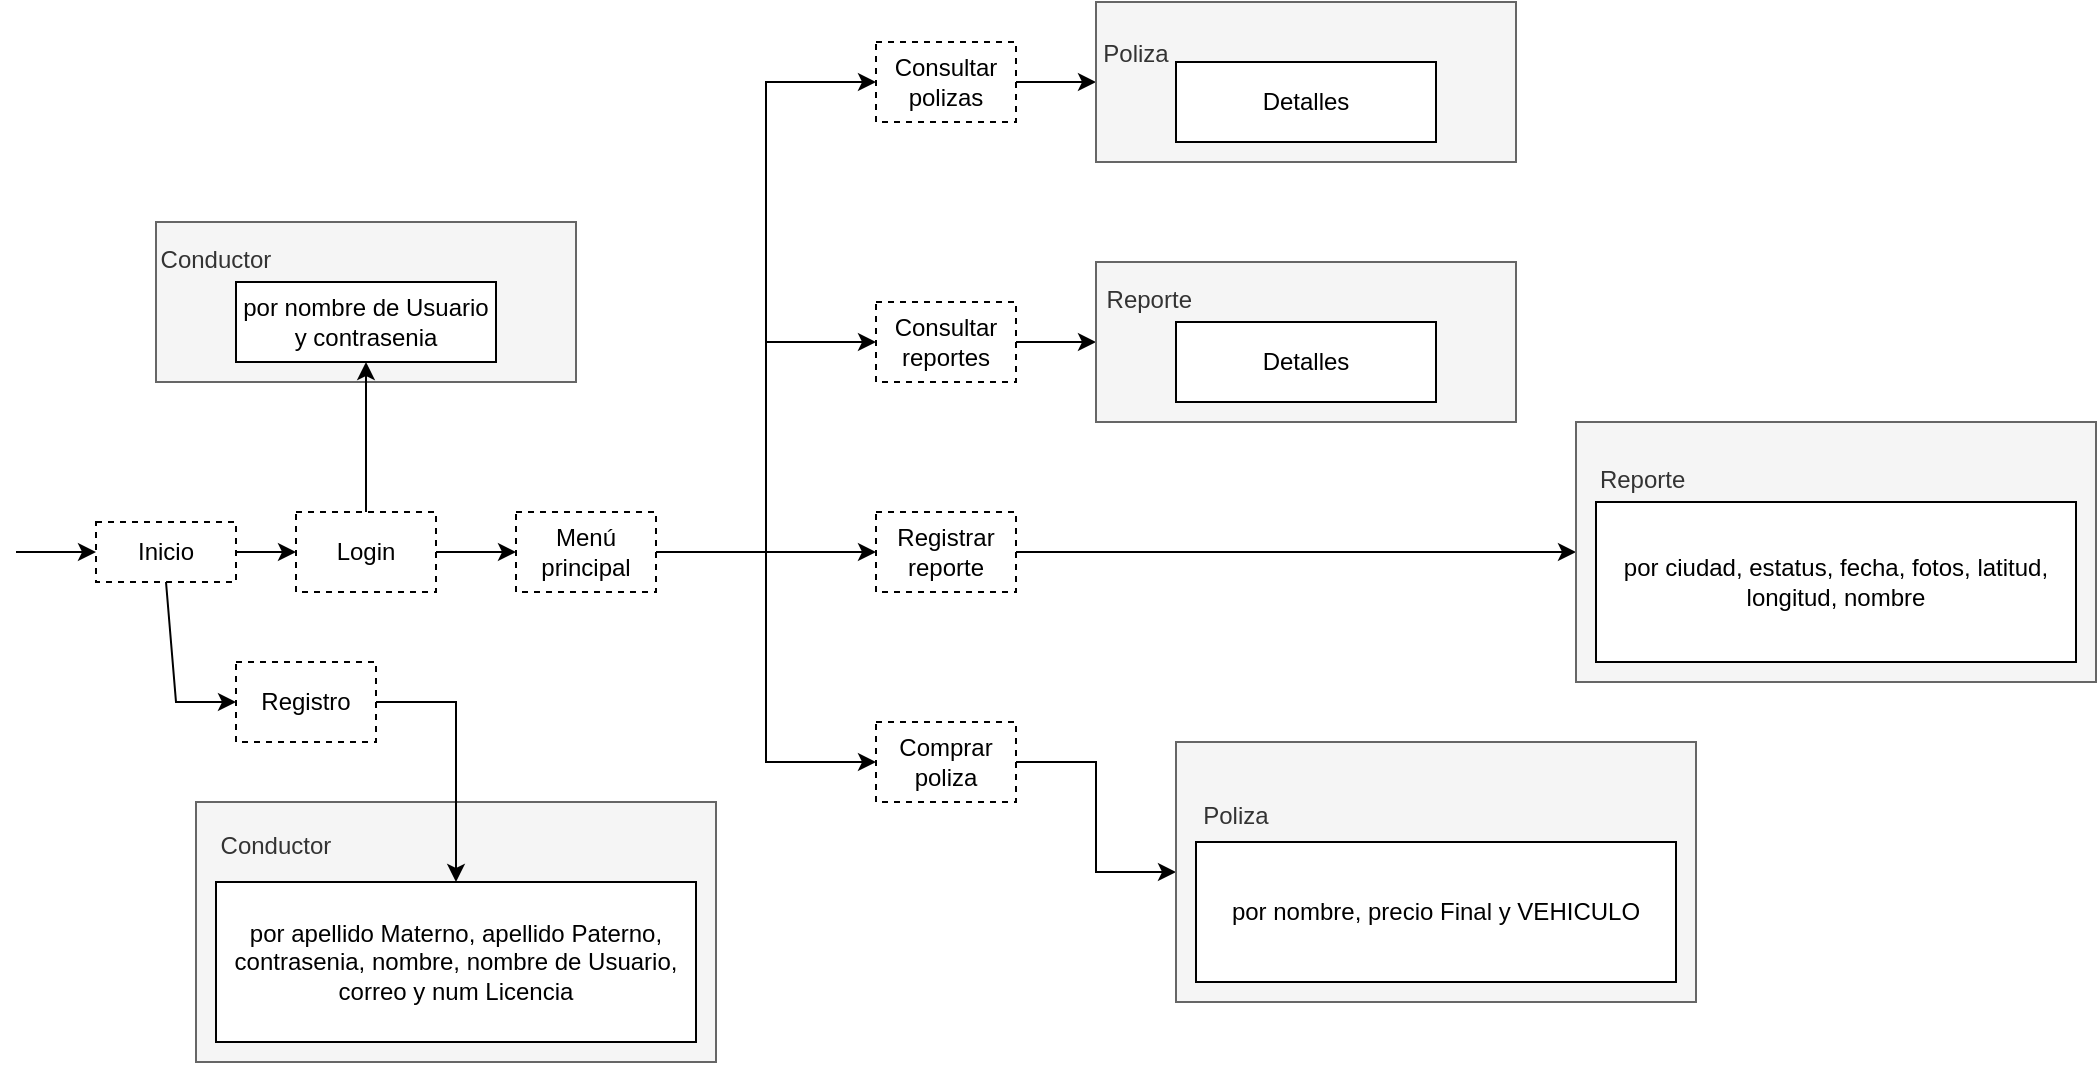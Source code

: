 <mxfile version="20.5.1" type="device"><diagram id="Yp8h50GNch5o-Vh7gbS0" name="Página-1"><mxGraphModel dx="1375" dy="1963" grid="1" gridSize="10" guides="1" tooltips="1" connect="1" arrows="1" fold="1" page="1" pageScale="1" pageWidth="827" pageHeight="1169" math="0" shadow="0"><root><mxCell id="0"/><mxCell id="1" parent="0"/><mxCell id="XbkV_YFbiIgV-on1g4lA-12" style="edgeStyle=orthogonalEdgeStyle;rounded=0;orthogonalLoop=1;jettySize=auto;html=1;entryX=0;entryY=0.5;entryDx=0;entryDy=0;" edge="1" parent="1" source="XbkV_YFbiIgV-on1g4lA-1" target="XbkV_YFbiIgV-on1g4lA-11"><mxGeometry relative="1" as="geometry"/></mxCell><mxCell id="XbkV_YFbiIgV-on1g4lA-1" value="Inicio" style="rounded=0;whiteSpace=wrap;html=1;dashed=1;" vertex="1" parent="1"><mxGeometry x="60" y="160" width="70" height="30" as="geometry"/></mxCell><mxCell id="XbkV_YFbiIgV-on1g4lA-2" value="" style="endArrow=classic;html=1;rounded=0;entryX=0;entryY=0.5;entryDx=0;entryDy=0;" edge="1" parent="1" target="XbkV_YFbiIgV-on1g4lA-1"><mxGeometry width="50" height="50" relative="1" as="geometry"><mxPoint x="20" y="175" as="sourcePoint"/><mxPoint x="50" y="150" as="targetPoint"/></mxGeometry></mxCell><mxCell id="XbkV_YFbiIgV-on1g4lA-3" value="Registro" style="rounded=0;whiteSpace=wrap;html=1;dashed=1;" vertex="1" parent="1"><mxGeometry x="130" y="230" width="70" height="40" as="geometry"/></mxCell><mxCell id="XbkV_YFbiIgV-on1g4lA-4" value="Conductor&amp;nbsp; &amp;nbsp; &amp;nbsp; &amp;nbsp; &amp;nbsp; &amp;nbsp; &amp;nbsp; &amp;nbsp; &amp;nbsp; &amp;nbsp; &amp;nbsp; &amp;nbsp; &amp;nbsp; &amp;nbsp; &amp;nbsp; &amp;nbsp; &amp;nbsp; &amp;nbsp; &amp;nbsp; &amp;nbsp; &amp;nbsp; &amp;nbsp; &amp;nbsp; &amp;nbsp; &amp;nbsp; &amp;nbsp; &amp;nbsp;&amp;nbsp;&lt;br&gt;&lt;br&gt;&lt;br&gt;&lt;br&gt;&lt;br&gt;&lt;br&gt;&lt;br&gt;" style="rounded=0;whiteSpace=wrap;html=1;fillColor=#f5f5f5;fontColor=#333333;strokeColor=#666666;" vertex="1" parent="1"><mxGeometry x="110" y="300" width="260" height="130" as="geometry"/></mxCell><mxCell id="XbkV_YFbiIgV-on1g4lA-5" value="por apellido Materno, apellido Paterno, contrasenia, nombre, nombre de Usuario, correo y num Licencia" style="rounded=0;whiteSpace=wrap;html=1;" vertex="1" parent="1"><mxGeometry x="120" y="340" width="240" height="80" as="geometry"/></mxCell><mxCell id="XbkV_YFbiIgV-on1g4lA-7" value="" style="endArrow=classic;html=1;rounded=0;exitX=0.5;exitY=1;exitDx=0;exitDy=0;entryX=0;entryY=0.5;entryDx=0;entryDy=0;" edge="1" parent="1" source="XbkV_YFbiIgV-on1g4lA-1" target="XbkV_YFbiIgV-on1g4lA-3"><mxGeometry width="50" height="50" relative="1" as="geometry"><mxPoint x="250" y="330" as="sourcePoint"/><mxPoint x="300" y="280" as="targetPoint"/><Array as="points"><mxPoint x="100" y="250"/></Array></mxGeometry></mxCell><mxCell id="XbkV_YFbiIgV-on1g4lA-10" value="" style="endArrow=classic;html=1;rounded=0;exitX=1;exitY=0.5;exitDx=0;exitDy=0;entryX=0.5;entryY=0;entryDx=0;entryDy=0;" edge="1" parent="1" source="XbkV_YFbiIgV-on1g4lA-3" target="XbkV_YFbiIgV-on1g4lA-5"><mxGeometry width="50" height="50" relative="1" as="geometry"><mxPoint x="250" y="330" as="sourcePoint"/><mxPoint x="300" y="280" as="targetPoint"/><Array as="points"><mxPoint x="240" y="250"/></Array></mxGeometry></mxCell><mxCell id="XbkV_YFbiIgV-on1g4lA-20" style="edgeStyle=orthogonalEdgeStyle;rounded=0;orthogonalLoop=1;jettySize=auto;html=1;" edge="1" parent="1" source="XbkV_YFbiIgV-on1g4lA-11" target="XbkV_YFbiIgV-on1g4lA-19"><mxGeometry relative="1" as="geometry"/></mxCell><mxCell id="XbkV_YFbiIgV-on1g4lA-11" value="Login" style="rounded=0;whiteSpace=wrap;html=1;dashed=1;" vertex="1" parent="1"><mxGeometry x="160" y="155" width="70" height="40" as="geometry"/></mxCell><mxCell id="XbkV_YFbiIgV-on1g4lA-13" value="Conductor&amp;nbsp; &amp;nbsp; &amp;nbsp; &amp;nbsp; &amp;nbsp; &amp;nbsp; &amp;nbsp; &amp;nbsp; &amp;nbsp; &amp;nbsp; &amp;nbsp; &amp;nbsp; &amp;nbsp; &amp;nbsp; &amp;nbsp; &amp;nbsp; &amp;nbsp; &amp;nbsp; &amp;nbsp; &amp;nbsp; &amp;nbsp; &amp;nbsp; &amp;nbsp; &amp;nbsp; &amp;nbsp; &amp;nbsp; &amp;nbsp;&lt;br&gt;&lt;br&gt;&lt;br&gt;" style="rounded=0;whiteSpace=wrap;html=1;fillColor=#f5f5f5;fontColor=#333333;strokeColor=#666666;" vertex="1" parent="1"><mxGeometry x="90" y="10" width="210" height="80" as="geometry"/></mxCell><mxCell id="XbkV_YFbiIgV-on1g4lA-14" value="por nombre de Usuario y contrasenia" style="rounded=0;whiteSpace=wrap;html=1;" vertex="1" parent="1"><mxGeometry x="130" y="40" width="130" height="40" as="geometry"/></mxCell><mxCell id="XbkV_YFbiIgV-on1g4lA-16" value="" style="endArrow=classic;html=1;rounded=0;entryX=0.5;entryY=1;entryDx=0;entryDy=0;exitX=0.5;exitY=0;exitDx=0;exitDy=0;" edge="1" parent="1" source="XbkV_YFbiIgV-on1g4lA-11" target="XbkV_YFbiIgV-on1g4lA-14"><mxGeometry width="50" height="50" relative="1" as="geometry"><mxPoint x="250" y="130" as="sourcePoint"/><mxPoint x="300" y="80" as="targetPoint"/></mxGeometry></mxCell><mxCell id="XbkV_YFbiIgV-on1g4lA-26" style="edgeStyle=orthogonalEdgeStyle;rounded=0;orthogonalLoop=1;jettySize=auto;html=1;entryX=0;entryY=0.5;entryDx=0;entryDy=0;" edge="1" parent="1" source="XbkV_YFbiIgV-on1g4lA-19" target="XbkV_YFbiIgV-on1g4lA-22"><mxGeometry relative="1" as="geometry"/></mxCell><mxCell id="XbkV_YFbiIgV-on1g4lA-27" style="edgeStyle=orthogonalEdgeStyle;rounded=0;orthogonalLoop=1;jettySize=auto;html=1;entryX=0;entryY=0.5;entryDx=0;entryDy=0;" edge="1" parent="1" source="XbkV_YFbiIgV-on1g4lA-19" target="XbkV_YFbiIgV-on1g4lA-21"><mxGeometry relative="1" as="geometry"/></mxCell><mxCell id="XbkV_YFbiIgV-on1g4lA-28" style="edgeStyle=orthogonalEdgeStyle;rounded=0;orthogonalLoop=1;jettySize=auto;html=1;entryX=0;entryY=0.5;entryDx=0;entryDy=0;" edge="1" parent="1" source="XbkV_YFbiIgV-on1g4lA-19" target="XbkV_YFbiIgV-on1g4lA-23"><mxGeometry relative="1" as="geometry"/></mxCell><mxCell id="XbkV_YFbiIgV-on1g4lA-30" style="edgeStyle=orthogonalEdgeStyle;rounded=0;orthogonalLoop=1;jettySize=auto;html=1;entryX=0;entryY=0.5;entryDx=0;entryDy=0;" edge="1" parent="1" source="XbkV_YFbiIgV-on1g4lA-19" target="XbkV_YFbiIgV-on1g4lA-24"><mxGeometry relative="1" as="geometry"/></mxCell><mxCell id="XbkV_YFbiIgV-on1g4lA-19" value="Menú principal" style="rounded=0;whiteSpace=wrap;html=1;dashed=1;" vertex="1" parent="1"><mxGeometry x="270" y="155" width="70" height="40" as="geometry"/></mxCell><mxCell id="XbkV_YFbiIgV-on1g4lA-37" style="edgeStyle=orthogonalEdgeStyle;rounded=0;orthogonalLoop=1;jettySize=auto;html=1;entryX=0;entryY=0.5;entryDx=0;entryDy=0;" edge="1" parent="1" source="XbkV_YFbiIgV-on1g4lA-21" target="XbkV_YFbiIgV-on1g4lA-35"><mxGeometry relative="1" as="geometry"/></mxCell><mxCell id="XbkV_YFbiIgV-on1g4lA-21" value="Consultar reportes" style="rounded=0;whiteSpace=wrap;html=1;dashed=1;" vertex="1" parent="1"><mxGeometry x="450" y="50" width="70" height="40" as="geometry"/></mxCell><mxCell id="XbkV_YFbiIgV-on1g4lA-41" style="edgeStyle=orthogonalEdgeStyle;rounded=0;orthogonalLoop=1;jettySize=auto;html=1;entryX=0;entryY=0.5;entryDx=0;entryDy=0;" edge="1" parent="1" source="XbkV_YFbiIgV-on1g4lA-22" target="XbkV_YFbiIgV-on1g4lA-39"><mxGeometry relative="1" as="geometry"/></mxCell><mxCell id="XbkV_YFbiIgV-on1g4lA-22" value="Registrar reporte" style="rounded=0;whiteSpace=wrap;html=1;dashed=1;" vertex="1" parent="1"><mxGeometry x="450" y="155" width="70" height="40" as="geometry"/></mxCell><mxCell id="XbkV_YFbiIgV-on1g4lA-45" style="edgeStyle=orthogonalEdgeStyle;rounded=0;orthogonalLoop=1;jettySize=auto;html=1;entryX=0;entryY=0.5;entryDx=0;entryDy=0;" edge="1" parent="1" source="XbkV_YFbiIgV-on1g4lA-23" target="XbkV_YFbiIgV-on1g4lA-43"><mxGeometry relative="1" as="geometry"/></mxCell><mxCell id="XbkV_YFbiIgV-on1g4lA-23" value="Comprar poliza" style="rounded=0;whiteSpace=wrap;html=1;dashed=1;" vertex="1" parent="1"><mxGeometry x="450" y="260" width="70" height="40" as="geometry"/></mxCell><mxCell id="XbkV_YFbiIgV-on1g4lA-32" style="edgeStyle=orthogonalEdgeStyle;rounded=0;orthogonalLoop=1;jettySize=auto;html=1;entryX=0;entryY=0.5;entryDx=0;entryDy=0;" edge="1" parent="1" source="XbkV_YFbiIgV-on1g4lA-24" target="XbkV_YFbiIgV-on1g4lA-33"><mxGeometry relative="1" as="geometry"><mxPoint x="545" y="-60" as="targetPoint"/></mxGeometry></mxCell><mxCell id="XbkV_YFbiIgV-on1g4lA-24" value="Consultar polizas" style="rounded=0;whiteSpace=wrap;html=1;dashed=1;" vertex="1" parent="1"><mxGeometry x="450" y="-80" width="70" height="40" as="geometry"/></mxCell><mxCell id="XbkV_YFbiIgV-on1g4lA-33" value="Poliza&amp;nbsp; &amp;nbsp; &amp;nbsp; &amp;nbsp; &amp;nbsp; &amp;nbsp; &amp;nbsp; &amp;nbsp; &amp;nbsp; &amp;nbsp; &amp;nbsp; &amp;nbsp; &amp;nbsp; &amp;nbsp; &amp;nbsp; &amp;nbsp; &amp;nbsp; &amp;nbsp; &amp;nbsp; &amp;nbsp; &amp;nbsp; &amp;nbsp; &amp;nbsp; &amp;nbsp; &amp;nbsp; &amp;nbsp; &amp;nbsp;&lt;br&gt;&lt;br&gt;" style="rounded=0;whiteSpace=wrap;html=1;fillColor=#f5f5f5;fontColor=#333333;strokeColor=#666666;" vertex="1" parent="1"><mxGeometry x="560" y="-100" width="210" height="80" as="geometry"/></mxCell><mxCell id="XbkV_YFbiIgV-on1g4lA-34" value="Detalles" style="rounded=0;whiteSpace=wrap;html=1;" vertex="1" parent="1"><mxGeometry x="600" y="-70" width="130" height="40" as="geometry"/></mxCell><mxCell id="XbkV_YFbiIgV-on1g4lA-35" value="Reporte&amp;nbsp; &amp;nbsp; &amp;nbsp; &amp;nbsp; &amp;nbsp; &amp;nbsp; &amp;nbsp; &amp;nbsp; &amp;nbsp; &amp;nbsp; &amp;nbsp; &amp;nbsp; &amp;nbsp; &amp;nbsp; &amp;nbsp; &amp;nbsp; &amp;nbsp; &amp;nbsp; &amp;nbsp; &amp;nbsp; &amp;nbsp; &amp;nbsp; &amp;nbsp; &amp;nbsp;&lt;br&gt;&lt;br&gt;&lt;br&gt;&amp;nbsp; &amp;nbsp; &amp;nbsp; &amp;nbsp; &amp;nbsp; &amp;nbsp; &amp;nbsp; &amp;nbsp; &amp;nbsp; &amp;nbsp; &amp;nbsp; &amp;nbsp; &amp;nbsp; &amp;nbsp; &amp;nbsp; &amp;nbsp; &amp;nbsp; &amp;nbsp; &amp;nbsp; &amp;nbsp; &amp;nbsp; &amp;nbsp; &amp;nbsp; &amp;nbsp;&amp;nbsp;" style="rounded=0;whiteSpace=wrap;html=1;fillColor=#f5f5f5;fontColor=#333333;strokeColor=#666666;" vertex="1" parent="1"><mxGeometry x="560" y="30" width="210" height="80" as="geometry"/></mxCell><mxCell id="XbkV_YFbiIgV-on1g4lA-36" value="Detalles" style="rounded=0;whiteSpace=wrap;html=1;" vertex="1" parent="1"><mxGeometry x="600" y="60" width="130" height="40" as="geometry"/></mxCell><mxCell id="XbkV_YFbiIgV-on1g4lA-39" value="Reporte&amp;nbsp; &amp;nbsp; &amp;nbsp; &amp;nbsp; &amp;nbsp; &amp;nbsp; &amp;nbsp; &amp;nbsp; &amp;nbsp; &amp;nbsp; &amp;nbsp; &amp;nbsp; &amp;nbsp; &amp;nbsp; &amp;nbsp; &amp;nbsp; &amp;nbsp; &amp;nbsp; &amp;nbsp; &amp;nbsp; &amp;nbsp; &amp;nbsp; &amp;nbsp; &amp;nbsp; &amp;nbsp; &amp;nbsp; &amp;nbsp; &amp;nbsp; &amp;nbsp;&amp;nbsp;&lt;br&gt;&lt;br&gt;&lt;br&gt;&lt;br&gt;&lt;br&gt;&lt;br&gt;" style="rounded=0;whiteSpace=wrap;html=1;fillColor=#f5f5f5;fontColor=#333333;strokeColor=#666666;" vertex="1" parent="1"><mxGeometry x="800" y="110" width="260" height="130" as="geometry"/></mxCell><mxCell id="XbkV_YFbiIgV-on1g4lA-40" value="por ciudad, estatus, fecha, fotos, latitud, longitud, nombre" style="rounded=0;whiteSpace=wrap;html=1;" vertex="1" parent="1"><mxGeometry x="810" y="150" width="240" height="80" as="geometry"/></mxCell><mxCell id="XbkV_YFbiIgV-on1g4lA-43" value="Poliza&amp;nbsp; &amp;nbsp; &amp;nbsp; &amp;nbsp; &amp;nbsp; &amp;nbsp; &amp;nbsp; &amp;nbsp; &amp;nbsp; &amp;nbsp; &amp;nbsp; &amp;nbsp; &amp;nbsp; &amp;nbsp; &amp;nbsp; &amp;nbsp; &amp;nbsp; &amp;nbsp; &amp;nbsp; &amp;nbsp; &amp;nbsp; &amp;nbsp; &amp;nbsp; &amp;nbsp; &amp;nbsp; &amp;nbsp; &amp;nbsp; &amp;nbsp; &amp;nbsp; &amp;nbsp;&amp;nbsp;&lt;br&gt;&lt;br&gt;&amp;nbsp; &amp;nbsp; &amp;nbsp; &amp;nbsp; &amp;nbsp; &amp;nbsp; &amp;nbsp; &amp;nbsp; &amp;nbsp; &amp;nbsp; &amp;nbsp; &amp;nbsp; &amp;nbsp; &amp;nbsp; &amp;nbsp; &amp;nbsp; &amp;nbsp; &amp;nbsp; &amp;nbsp; &amp;nbsp; &amp;nbsp; &amp;nbsp; &amp;nbsp; &amp;nbsp; &amp;nbsp; &amp;nbsp; &amp;nbsp; &amp;nbsp; &amp;nbsp;&amp;nbsp;&lt;br&gt;&amp;nbsp; &amp;nbsp; &amp;nbsp; &amp;nbsp; &amp;nbsp; &amp;nbsp; &amp;nbsp; &amp;nbsp; &amp;nbsp; &amp;nbsp; &amp;nbsp; &amp;nbsp; &amp;nbsp; &amp;nbsp; &amp;nbsp; &amp;nbsp; &amp;nbsp; &amp;nbsp; &amp;nbsp; &amp;nbsp; &amp;nbsp; &amp;nbsp; &amp;nbsp; &amp;nbsp; &amp;nbsp; &amp;nbsp; &amp;nbsp; &amp;nbsp;&lt;br&gt;&lt;br&gt;" style="rounded=0;whiteSpace=wrap;html=1;fillColor=#f5f5f5;fontColor=#333333;strokeColor=#666666;" vertex="1" parent="1"><mxGeometry x="600" y="270" width="260" height="130" as="geometry"/></mxCell><mxCell id="XbkV_YFbiIgV-on1g4lA-44" value="por nombre, precio Final y VEHICULO" style="rounded=0;whiteSpace=wrap;html=1;" vertex="1" parent="1"><mxGeometry x="610" y="320" width="240" height="70" as="geometry"/></mxCell></root></mxGraphModel></diagram></mxfile>